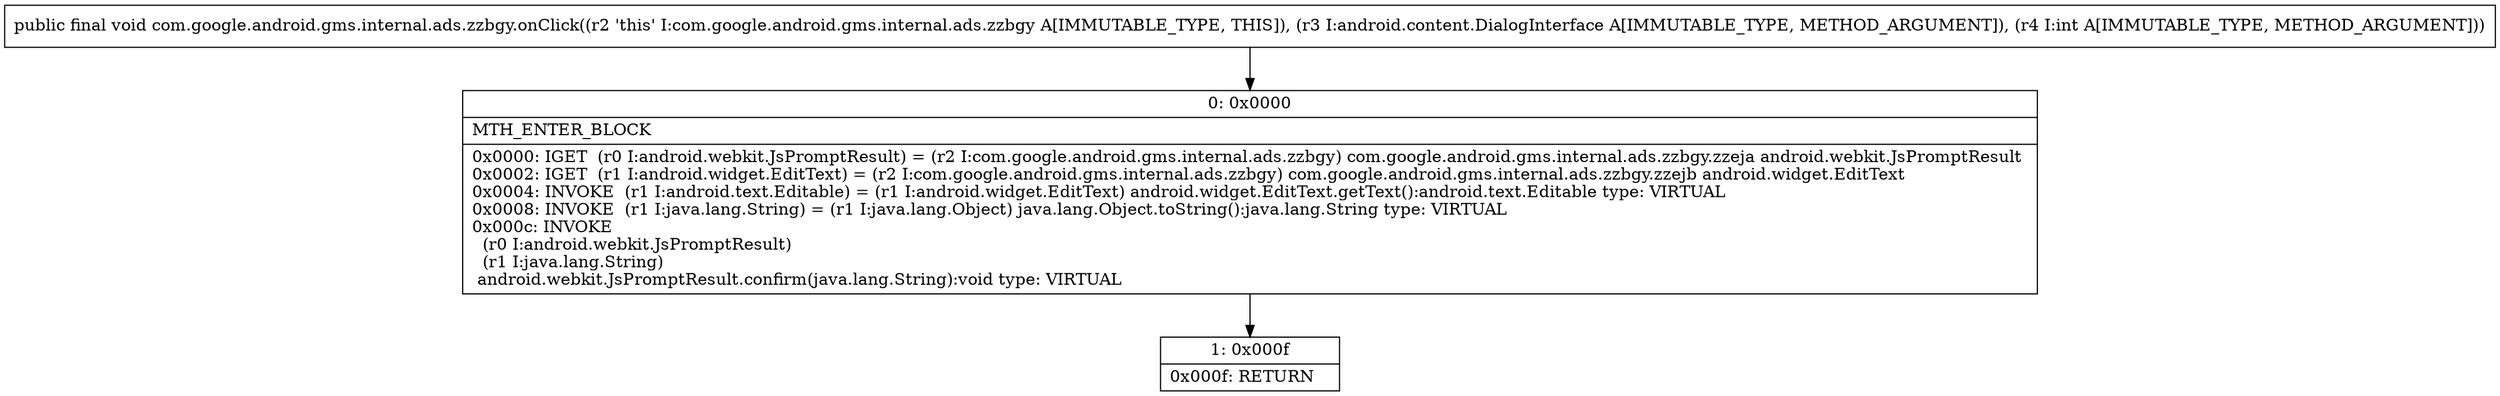 digraph "CFG forcom.google.android.gms.internal.ads.zzbgy.onClick(Landroid\/content\/DialogInterface;I)V" {
Node_0 [shape=record,label="{0\:\ 0x0000|MTH_ENTER_BLOCK\l|0x0000: IGET  (r0 I:android.webkit.JsPromptResult) = (r2 I:com.google.android.gms.internal.ads.zzbgy) com.google.android.gms.internal.ads.zzbgy.zzeja android.webkit.JsPromptResult \l0x0002: IGET  (r1 I:android.widget.EditText) = (r2 I:com.google.android.gms.internal.ads.zzbgy) com.google.android.gms.internal.ads.zzbgy.zzejb android.widget.EditText \l0x0004: INVOKE  (r1 I:android.text.Editable) = (r1 I:android.widget.EditText) android.widget.EditText.getText():android.text.Editable type: VIRTUAL \l0x0008: INVOKE  (r1 I:java.lang.String) = (r1 I:java.lang.Object) java.lang.Object.toString():java.lang.String type: VIRTUAL \l0x000c: INVOKE  \l  (r0 I:android.webkit.JsPromptResult)\l  (r1 I:java.lang.String)\l android.webkit.JsPromptResult.confirm(java.lang.String):void type: VIRTUAL \l}"];
Node_1 [shape=record,label="{1\:\ 0x000f|0x000f: RETURN   \l}"];
MethodNode[shape=record,label="{public final void com.google.android.gms.internal.ads.zzbgy.onClick((r2 'this' I:com.google.android.gms.internal.ads.zzbgy A[IMMUTABLE_TYPE, THIS]), (r3 I:android.content.DialogInterface A[IMMUTABLE_TYPE, METHOD_ARGUMENT]), (r4 I:int A[IMMUTABLE_TYPE, METHOD_ARGUMENT])) }"];
MethodNode -> Node_0;
Node_0 -> Node_1;
}

